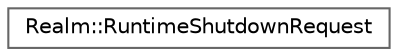 digraph "Graphical Class Hierarchy"
{
 // LATEX_PDF_SIZE
  bgcolor="transparent";
  edge [fontname=Helvetica,fontsize=10,labelfontname=Helvetica,labelfontsize=10];
  node [fontname=Helvetica,fontsize=10,shape=box,height=0.2,width=0.4];
  rankdir="LR";
  Node0 [id="Node000000",label="Realm::RuntimeShutdownRequest",height=0.2,width=0.4,color="grey40", fillcolor="white", style="filled",URL="$structRealm_1_1RuntimeShutdownRequest.html",tooltip=" "];
}
